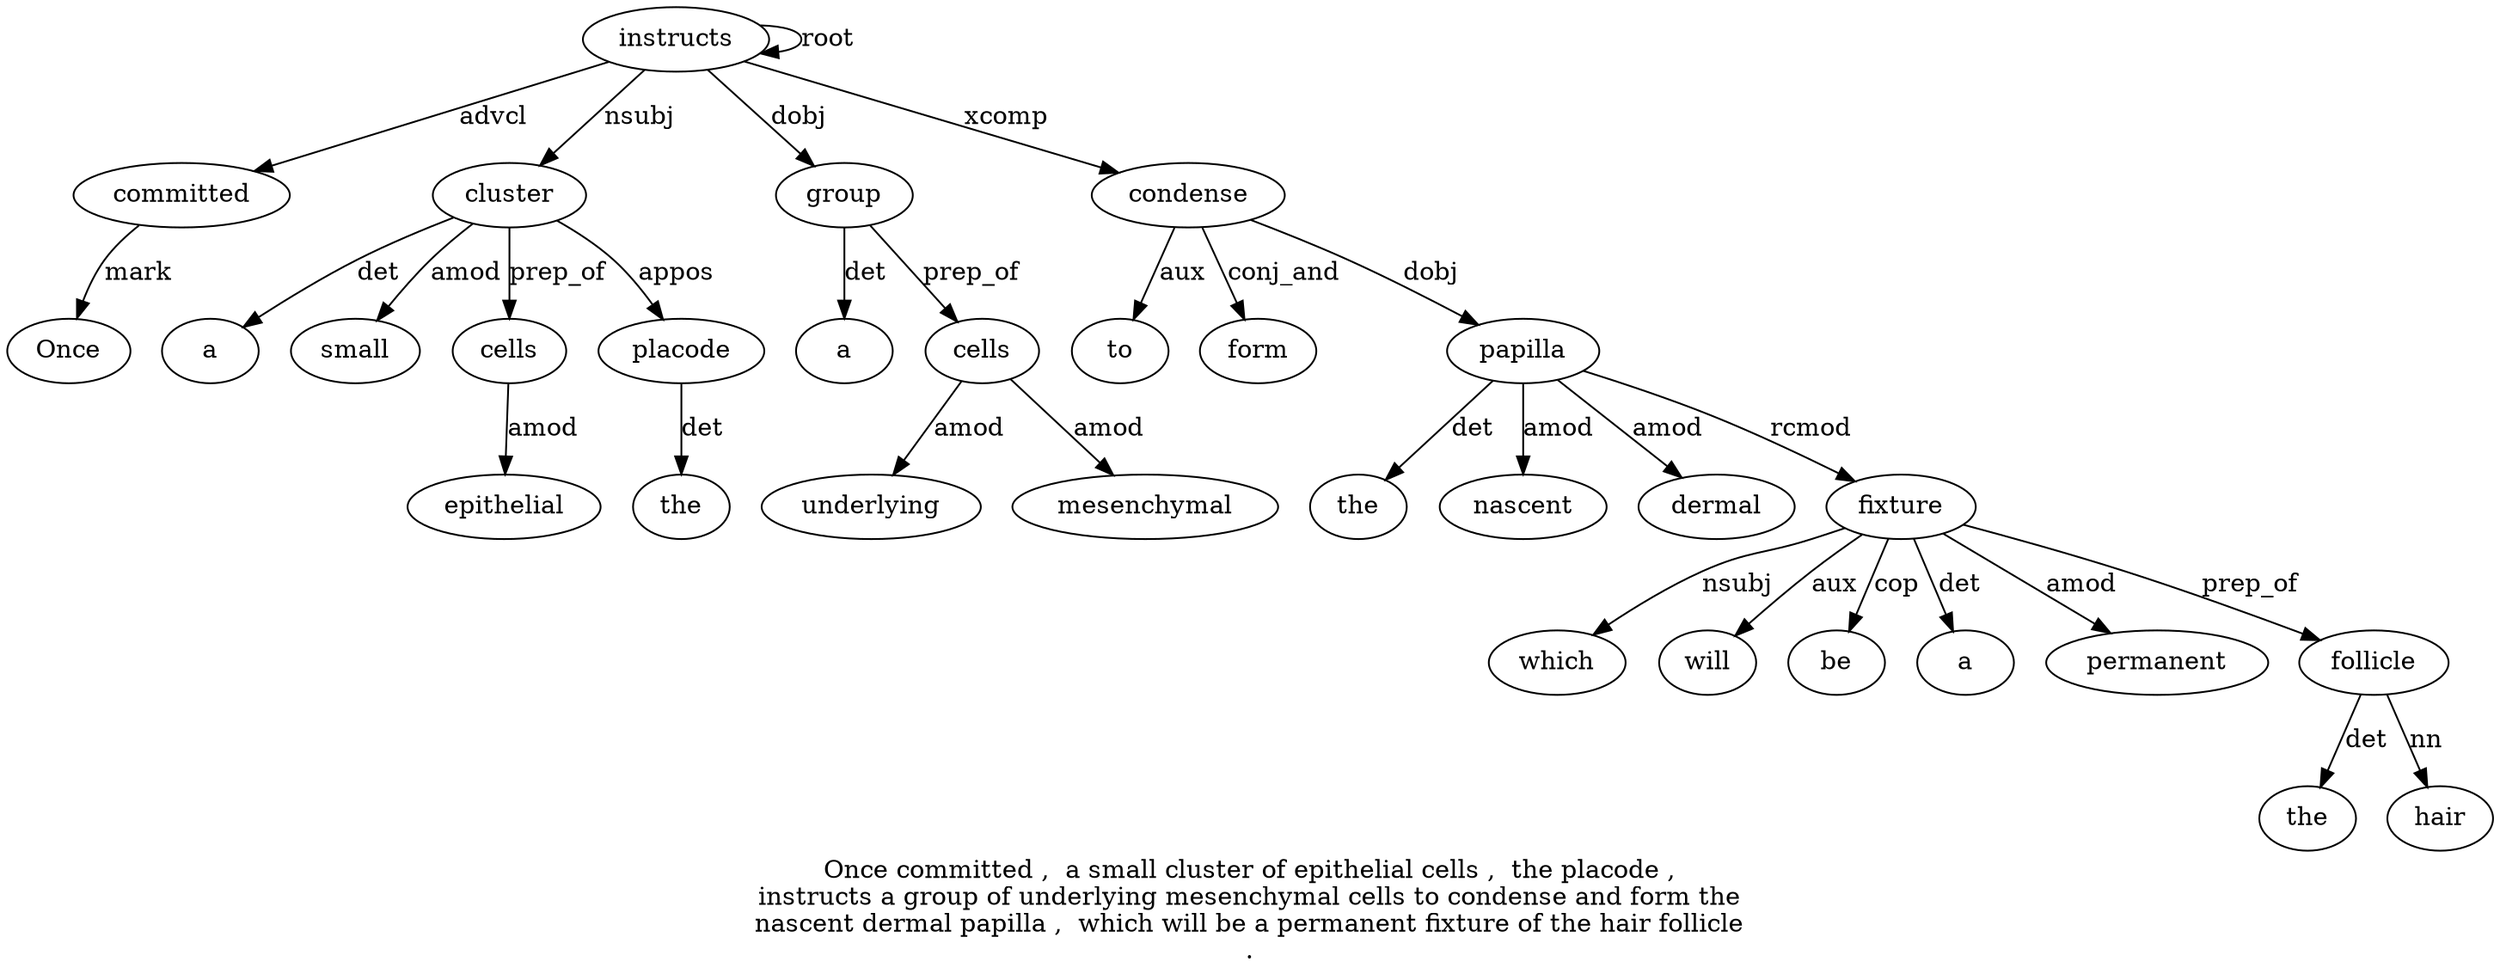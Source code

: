 digraph "Once committed ,  a small cluster of epithelial cells ,  the placode ,  instructs a group of underlying mesenchymal cells to condense and form the nascent dermal papilla ,  which will be a permanent fixture of the hair follicle ." {
label="Once committed ,  a small cluster of epithelial cells ,  the placode ,
instructs a group of underlying mesenchymal cells to condense and form the
nascent dermal papilla ,  which will be a permanent fixture of the hair follicle
.";
committed2 [style=filled, fillcolor=white, label=committed];
Once1 [style=filled, fillcolor=white, label=Once];
committed2 -> Once1  [label=mark];
instructs14 [style=filled, fillcolor=white, label=instructs];
instructs14 -> committed2  [label=advcl];
cluster6 [style=filled, fillcolor=white, label=cluster];
a4 [style=filled, fillcolor=white, label=a];
cluster6 -> a4  [label=det];
small5 [style=filled, fillcolor=white, label=small];
cluster6 -> small5  [label=amod];
instructs14 -> cluster6  [label=nsubj];
cells9 [style=filled, fillcolor=white, label=cells];
epithelial8 [style=filled, fillcolor=white, label=epithelial];
cells9 -> epithelial8  [label=amod];
cluster6 -> cells9  [label=prep_of];
placode12 [style=filled, fillcolor=white, label=placode];
the11 [style=filled, fillcolor=white, label=the];
placode12 -> the11  [label=det];
cluster6 -> placode12  [label=appos];
instructs14 -> instructs14  [label=root];
group16 [style=filled, fillcolor=white, label=group];
a15 [style=filled, fillcolor=white, label=a];
group16 -> a15  [label=det];
instructs14 -> group16  [label=dobj];
cells20 [style=filled, fillcolor=white, label=cells];
underlying18 [style=filled, fillcolor=white, label=underlying];
cells20 -> underlying18  [label=amod];
mesenchymal19 [style=filled, fillcolor=white, label=mesenchymal];
cells20 -> mesenchymal19  [label=amod];
group16 -> cells20  [label=prep_of];
condense22 [style=filled, fillcolor=white, label=condense];
to21 [style=filled, fillcolor=white, label=to];
condense22 -> to21  [label=aux];
instructs14 -> condense22  [label=xcomp];
form24 [style=filled, fillcolor=white, label=form];
condense22 -> form24  [label=conj_and];
papilla28 [style=filled, fillcolor=white, label=papilla];
the25 [style=filled, fillcolor=white, label=the];
papilla28 -> the25  [label=det];
nascent26 [style=filled, fillcolor=white, label=nascent];
papilla28 -> nascent26  [label=amod];
dermal27 [style=filled, fillcolor=white, label=dermal];
papilla28 -> dermal27  [label=amod];
condense22 -> papilla28  [label=dobj];
fixture35 [style=filled, fillcolor=white, label=fixture];
which30 [style=filled, fillcolor=white, label=which];
fixture35 -> which30  [label=nsubj];
will31 [style=filled, fillcolor=white, label=will];
fixture35 -> will31  [label=aux];
be32 [style=filled, fillcolor=white, label=be];
fixture35 -> be32  [label=cop];
a33 [style=filled, fillcolor=white, label=a];
fixture35 -> a33  [label=det];
permanent34 [style=filled, fillcolor=white, label=permanent];
fixture35 -> permanent34  [label=amod];
papilla28 -> fixture35  [label=rcmod];
follicle39 [style=filled, fillcolor=white, label=follicle];
the37 [style=filled, fillcolor=white, label=the];
follicle39 -> the37  [label=det];
hair38 [style=filled, fillcolor=white, label=hair];
follicle39 -> hair38  [label=nn];
fixture35 -> follicle39  [label=prep_of];
}
